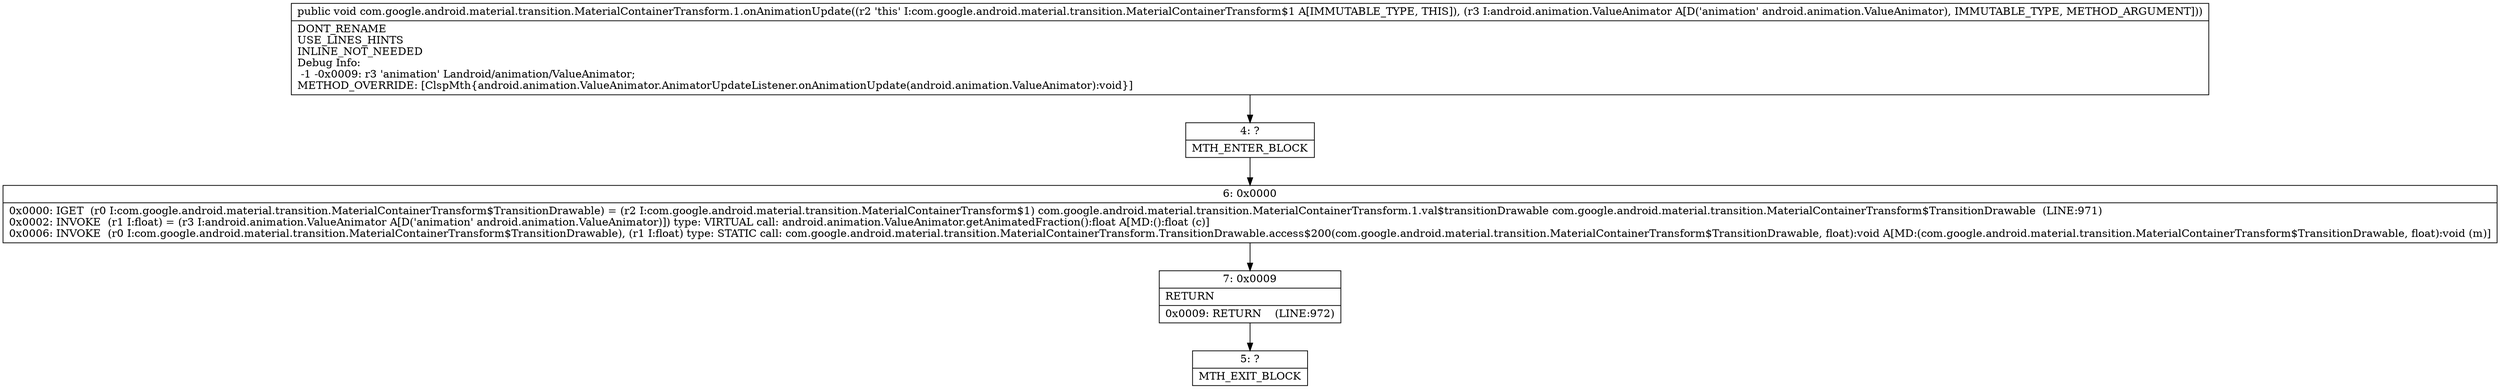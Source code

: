 digraph "CFG forcom.google.android.material.transition.MaterialContainerTransform.1.onAnimationUpdate(Landroid\/animation\/ValueAnimator;)V" {
Node_4 [shape=record,label="{4\:\ ?|MTH_ENTER_BLOCK\l}"];
Node_6 [shape=record,label="{6\:\ 0x0000|0x0000: IGET  (r0 I:com.google.android.material.transition.MaterialContainerTransform$TransitionDrawable) = (r2 I:com.google.android.material.transition.MaterialContainerTransform$1) com.google.android.material.transition.MaterialContainerTransform.1.val$transitionDrawable com.google.android.material.transition.MaterialContainerTransform$TransitionDrawable  (LINE:971)\l0x0002: INVOKE  (r1 I:float) = (r3 I:android.animation.ValueAnimator A[D('animation' android.animation.ValueAnimator)]) type: VIRTUAL call: android.animation.ValueAnimator.getAnimatedFraction():float A[MD:():float (c)]\l0x0006: INVOKE  (r0 I:com.google.android.material.transition.MaterialContainerTransform$TransitionDrawable), (r1 I:float) type: STATIC call: com.google.android.material.transition.MaterialContainerTransform.TransitionDrawable.access$200(com.google.android.material.transition.MaterialContainerTransform$TransitionDrawable, float):void A[MD:(com.google.android.material.transition.MaterialContainerTransform$TransitionDrawable, float):void (m)]\l}"];
Node_7 [shape=record,label="{7\:\ 0x0009|RETURN\l|0x0009: RETURN    (LINE:972)\l}"];
Node_5 [shape=record,label="{5\:\ ?|MTH_EXIT_BLOCK\l}"];
MethodNode[shape=record,label="{public void com.google.android.material.transition.MaterialContainerTransform.1.onAnimationUpdate((r2 'this' I:com.google.android.material.transition.MaterialContainerTransform$1 A[IMMUTABLE_TYPE, THIS]), (r3 I:android.animation.ValueAnimator A[D('animation' android.animation.ValueAnimator), IMMUTABLE_TYPE, METHOD_ARGUMENT]))  | DONT_RENAME\lUSE_LINES_HINTS\lINLINE_NOT_NEEDED\lDebug Info:\l  \-1 \-0x0009: r3 'animation' Landroid\/animation\/ValueAnimator;\lMETHOD_OVERRIDE: [ClspMth\{android.animation.ValueAnimator.AnimatorUpdateListener.onAnimationUpdate(android.animation.ValueAnimator):void\}]\l}"];
MethodNode -> Node_4;Node_4 -> Node_6;
Node_6 -> Node_7;
Node_7 -> Node_5;
}

